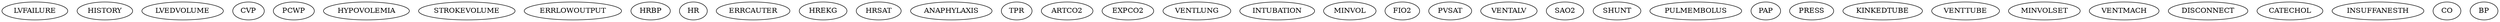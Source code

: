 digraph {
	LVFAILURE [pos="-5.5,-2!"]
	HISTORY [pos="-11,-3!"]
	LVEDVOLUME [pos="-8,-3!"]
	CVP [pos="-11,-4!"]
	PCWP [pos="-8,-4!"]
	HYPOVOLEMIA [pos="-2.5,-2!"]
	STROKEVOLUME [pos="-2,-3!"]
	ERRLOWOUTPUT [pos="-5,-3!"]
	HRBP [pos="-5,-4!"]
	HR [pos="0,-3!"]
	ERRCAUTER [pos="2,-3!"]
	HREKG [pos="2,-4!"]
	HRSAT [pos="0,-4!"]
	ANAPHYLAXIS [pos = "-9,0!"]
	TPR [pos = "-9,-1!"]
	ARTCO2 [pos="1.5,-1!"]
	EXPCO2 [pos="2.5,-2!"]
	VENTLUNG [pos="1.5,1!"]
	INTUBATION [pos="-1,2!"]
	MINVOL [pos="-1.5,-0!"]
	FIO2 [pos="-3,-0!"]
	PVSAT [pos="-2.5,-0.6!"]
	VENTALV [pos="1.5,0!"]
	SAO2 [pos="-2,-1.4!"]
	SHUNT [pos="-3.5,1!"]
	PULMEMBOLUS [pos="-4.5,2!"]
	PAP [pos="-5,1!"]
	PRESS [pos="3.5,1!"]
	KINKEDTUBE [pos="1.5,2!"]
	VENTTUBE [pos="3.5,2!"]
	MINVOLSET [pos="5,4!"]
	VENTMACH [pos="5,3!"]
	DISCONNECT [pos="2,3!"]
	CATECHOL [pos="0,-2!"]
	INSUFFANESTH [pos="5,-2!"]
	CO [pos="-2,-4!"]
	BP [pos="-4,-5!"]
}
